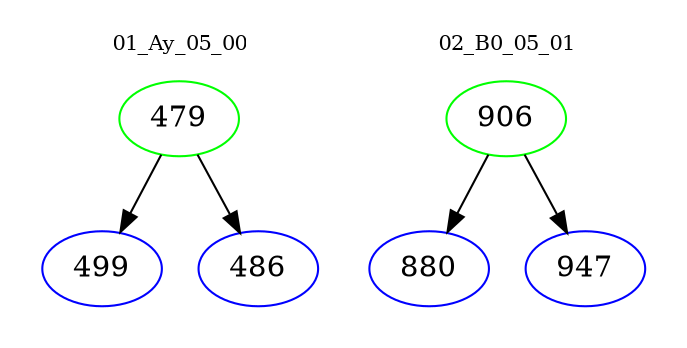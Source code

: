 digraph{
subgraph cluster_0 {
color = white
label = "01_Ay_05_00";
fontsize=10;
T0_479 [label="479", color="green"]
T0_479 -> T0_499 [color="black"]
T0_499 [label="499", color="blue"]
T0_479 -> T0_486 [color="black"]
T0_486 [label="486", color="blue"]
}
subgraph cluster_1 {
color = white
label = "02_B0_05_01";
fontsize=10;
T1_906 [label="906", color="green"]
T1_906 -> T1_880 [color="black"]
T1_880 [label="880", color="blue"]
T1_906 -> T1_947 [color="black"]
T1_947 [label="947", color="blue"]
}
}
